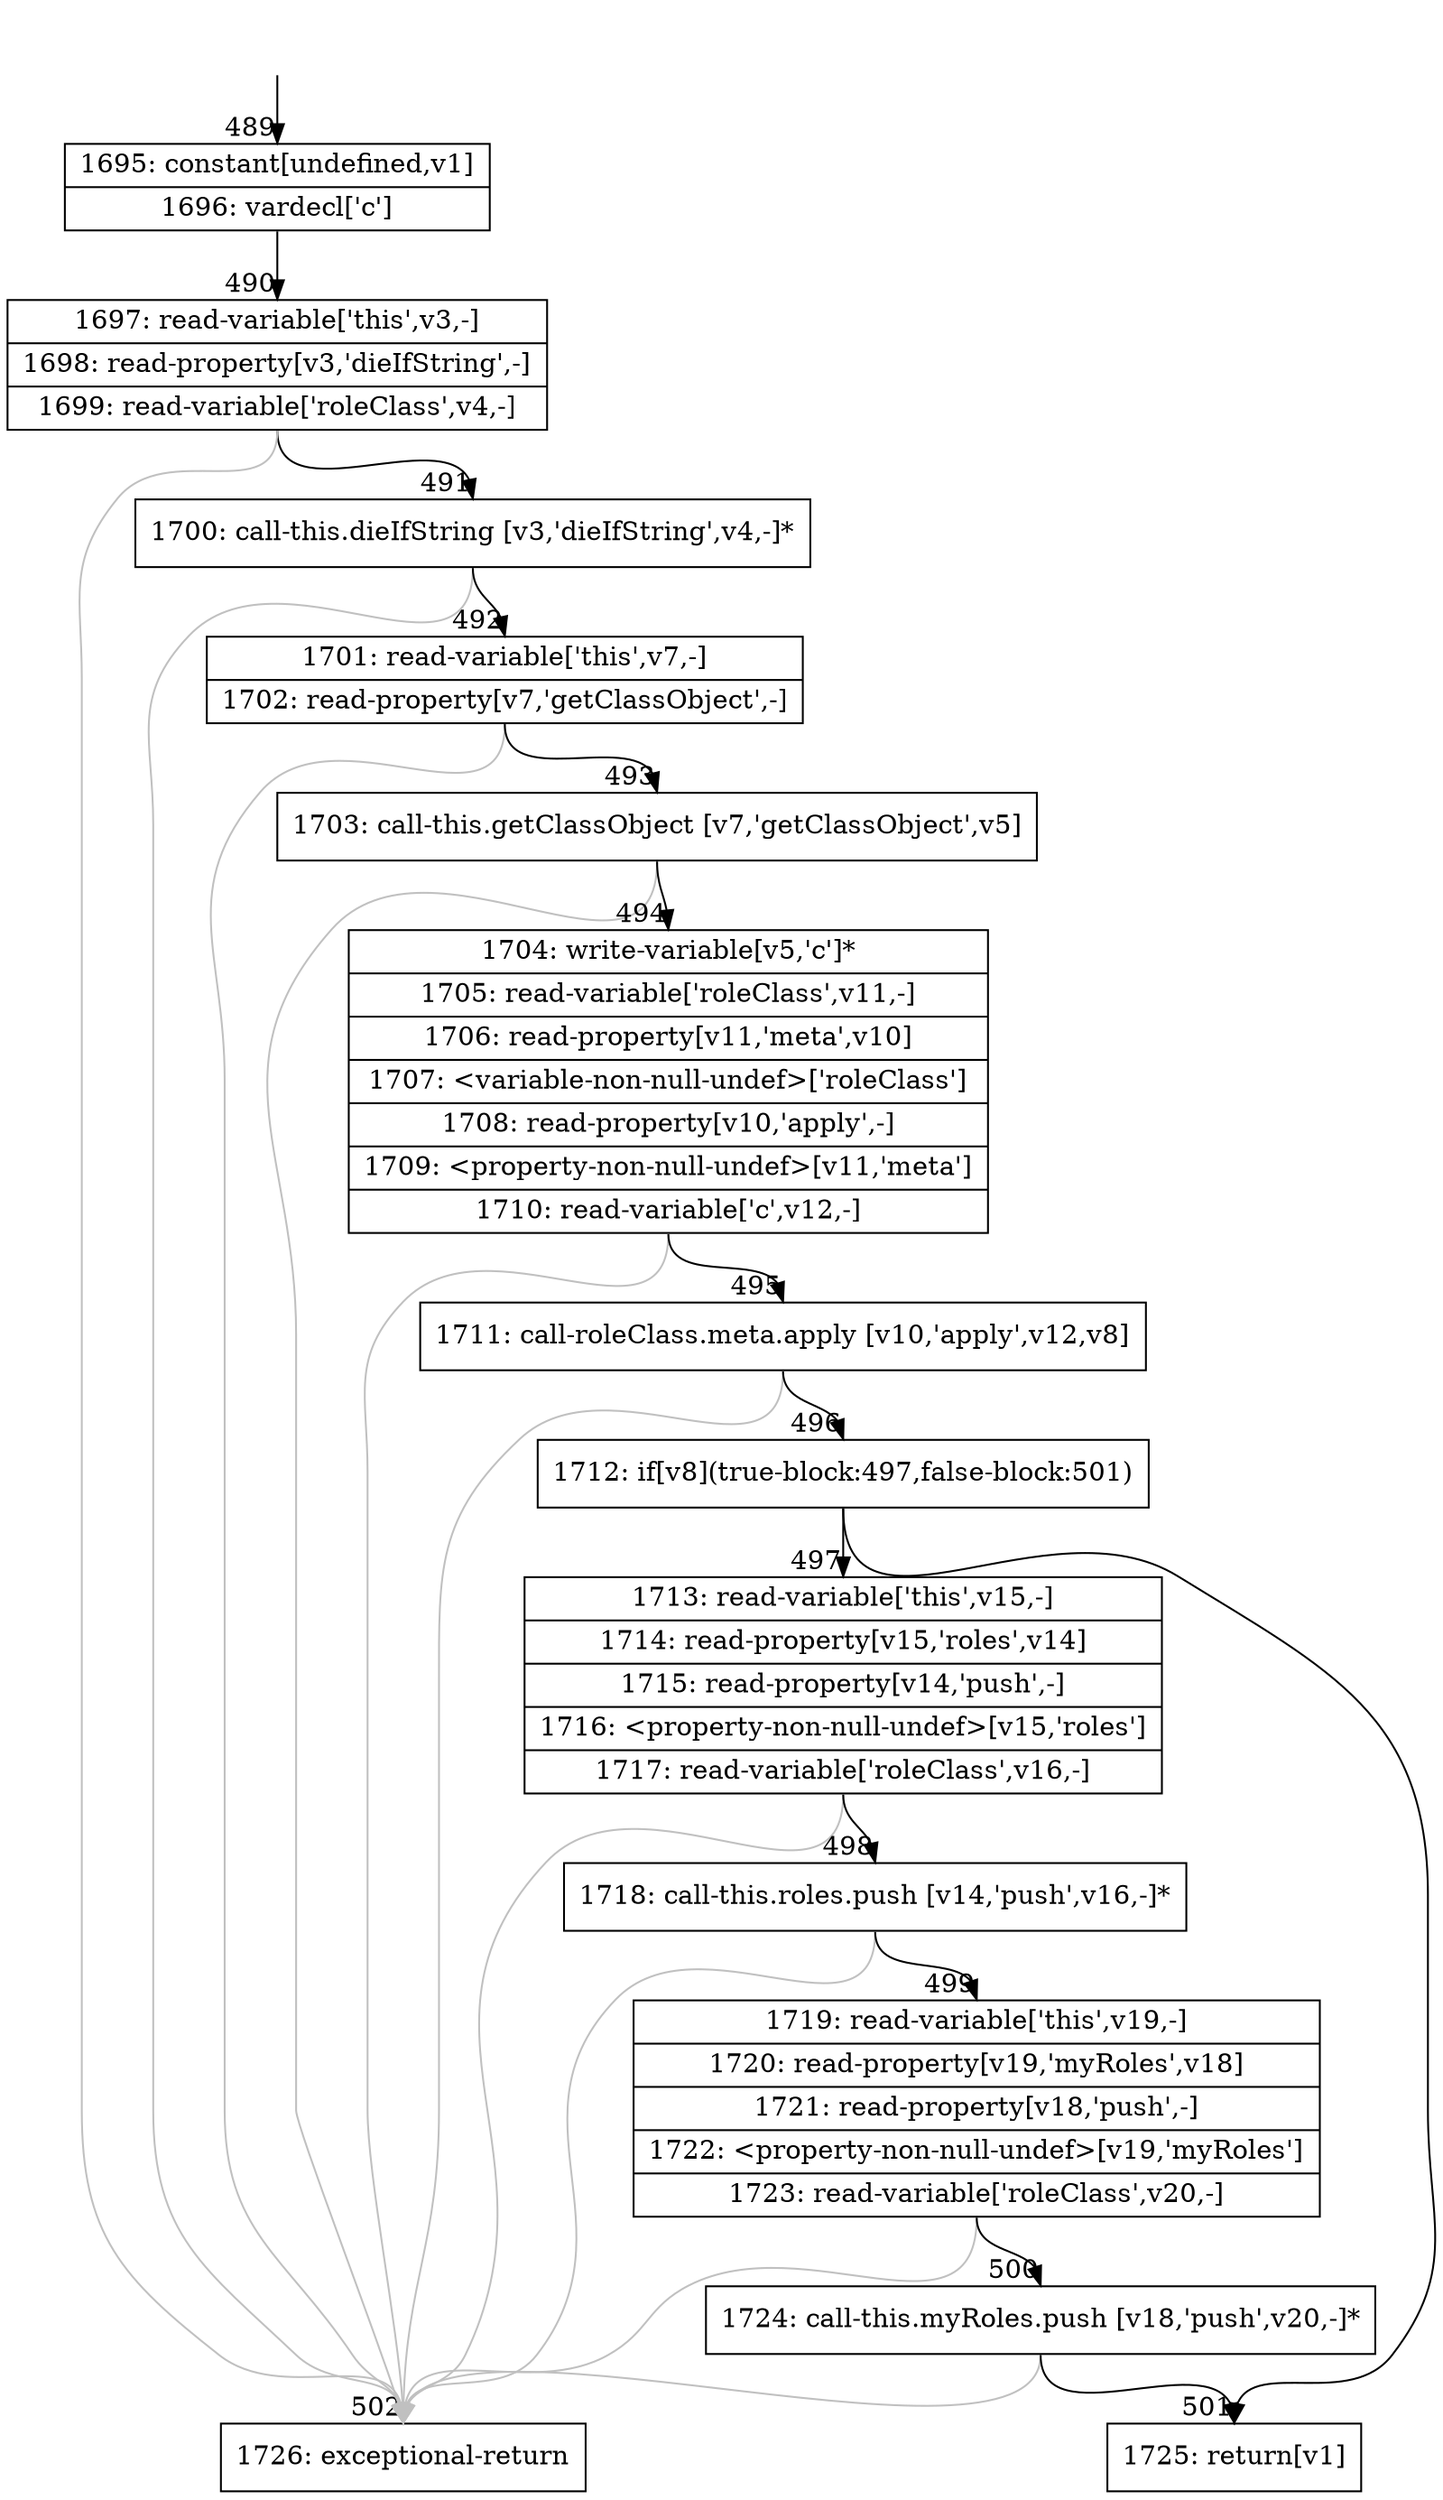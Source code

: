 digraph {
rankdir="TD"
BB_entry54[shape=none,label=""];
BB_entry54 -> BB489 [tailport=s, headport=n, headlabel="    489"]
BB489 [shape=record label="{1695: constant[undefined,v1]|1696: vardecl['c']}" ] 
BB489 -> BB490 [tailport=s, headport=n, headlabel="      490"]
BB490 [shape=record label="{1697: read-variable['this',v3,-]|1698: read-property[v3,'dieIfString',-]|1699: read-variable['roleClass',v4,-]}" ] 
BB490 -> BB491 [tailport=s, headport=n, headlabel="      491"]
BB490 -> BB502 [tailport=s, headport=n, color=gray, headlabel="      502"]
BB491 [shape=record label="{1700: call-this.dieIfString [v3,'dieIfString',v4,-]*}" ] 
BB491 -> BB492 [tailport=s, headport=n, headlabel="      492"]
BB491 -> BB502 [tailport=s, headport=n, color=gray]
BB492 [shape=record label="{1701: read-variable['this',v7,-]|1702: read-property[v7,'getClassObject',-]}" ] 
BB492 -> BB493 [tailport=s, headport=n, headlabel="      493"]
BB492 -> BB502 [tailport=s, headport=n, color=gray]
BB493 [shape=record label="{1703: call-this.getClassObject [v7,'getClassObject',v5]}" ] 
BB493 -> BB494 [tailport=s, headport=n, headlabel="      494"]
BB493 -> BB502 [tailport=s, headport=n, color=gray]
BB494 [shape=record label="{1704: write-variable[v5,'c']*|1705: read-variable['roleClass',v11,-]|1706: read-property[v11,'meta',v10]|1707: \<variable-non-null-undef\>['roleClass']|1708: read-property[v10,'apply',-]|1709: \<property-non-null-undef\>[v11,'meta']|1710: read-variable['c',v12,-]}" ] 
BB494 -> BB495 [tailport=s, headport=n, headlabel="      495"]
BB494 -> BB502 [tailport=s, headport=n, color=gray]
BB495 [shape=record label="{1711: call-roleClass.meta.apply [v10,'apply',v12,v8]}" ] 
BB495 -> BB496 [tailport=s, headport=n, headlabel="      496"]
BB495 -> BB502 [tailport=s, headport=n, color=gray]
BB496 [shape=record label="{1712: if[v8](true-block:497,false-block:501)}" ] 
BB496 -> BB497 [tailport=s, headport=n, headlabel="      497"]
BB496 -> BB501 [tailport=s, headport=n, headlabel="      501"]
BB497 [shape=record label="{1713: read-variable['this',v15,-]|1714: read-property[v15,'roles',v14]|1715: read-property[v14,'push',-]|1716: \<property-non-null-undef\>[v15,'roles']|1717: read-variable['roleClass',v16,-]}" ] 
BB497 -> BB498 [tailport=s, headport=n, headlabel="      498"]
BB497 -> BB502 [tailport=s, headport=n, color=gray]
BB498 [shape=record label="{1718: call-this.roles.push [v14,'push',v16,-]*}" ] 
BB498 -> BB499 [tailport=s, headport=n, headlabel="      499"]
BB498 -> BB502 [tailport=s, headport=n, color=gray]
BB499 [shape=record label="{1719: read-variable['this',v19,-]|1720: read-property[v19,'myRoles',v18]|1721: read-property[v18,'push',-]|1722: \<property-non-null-undef\>[v19,'myRoles']|1723: read-variable['roleClass',v20,-]}" ] 
BB499 -> BB500 [tailport=s, headport=n, headlabel="      500"]
BB499 -> BB502 [tailport=s, headport=n, color=gray]
BB500 [shape=record label="{1724: call-this.myRoles.push [v18,'push',v20,-]*}" ] 
BB500 -> BB501 [tailport=s, headport=n]
BB500 -> BB502 [tailport=s, headport=n, color=gray]
BB501 [shape=record label="{1725: return[v1]}" ] 
BB502 [shape=record label="{1726: exceptional-return}" ] 
//#$~ 533
}
